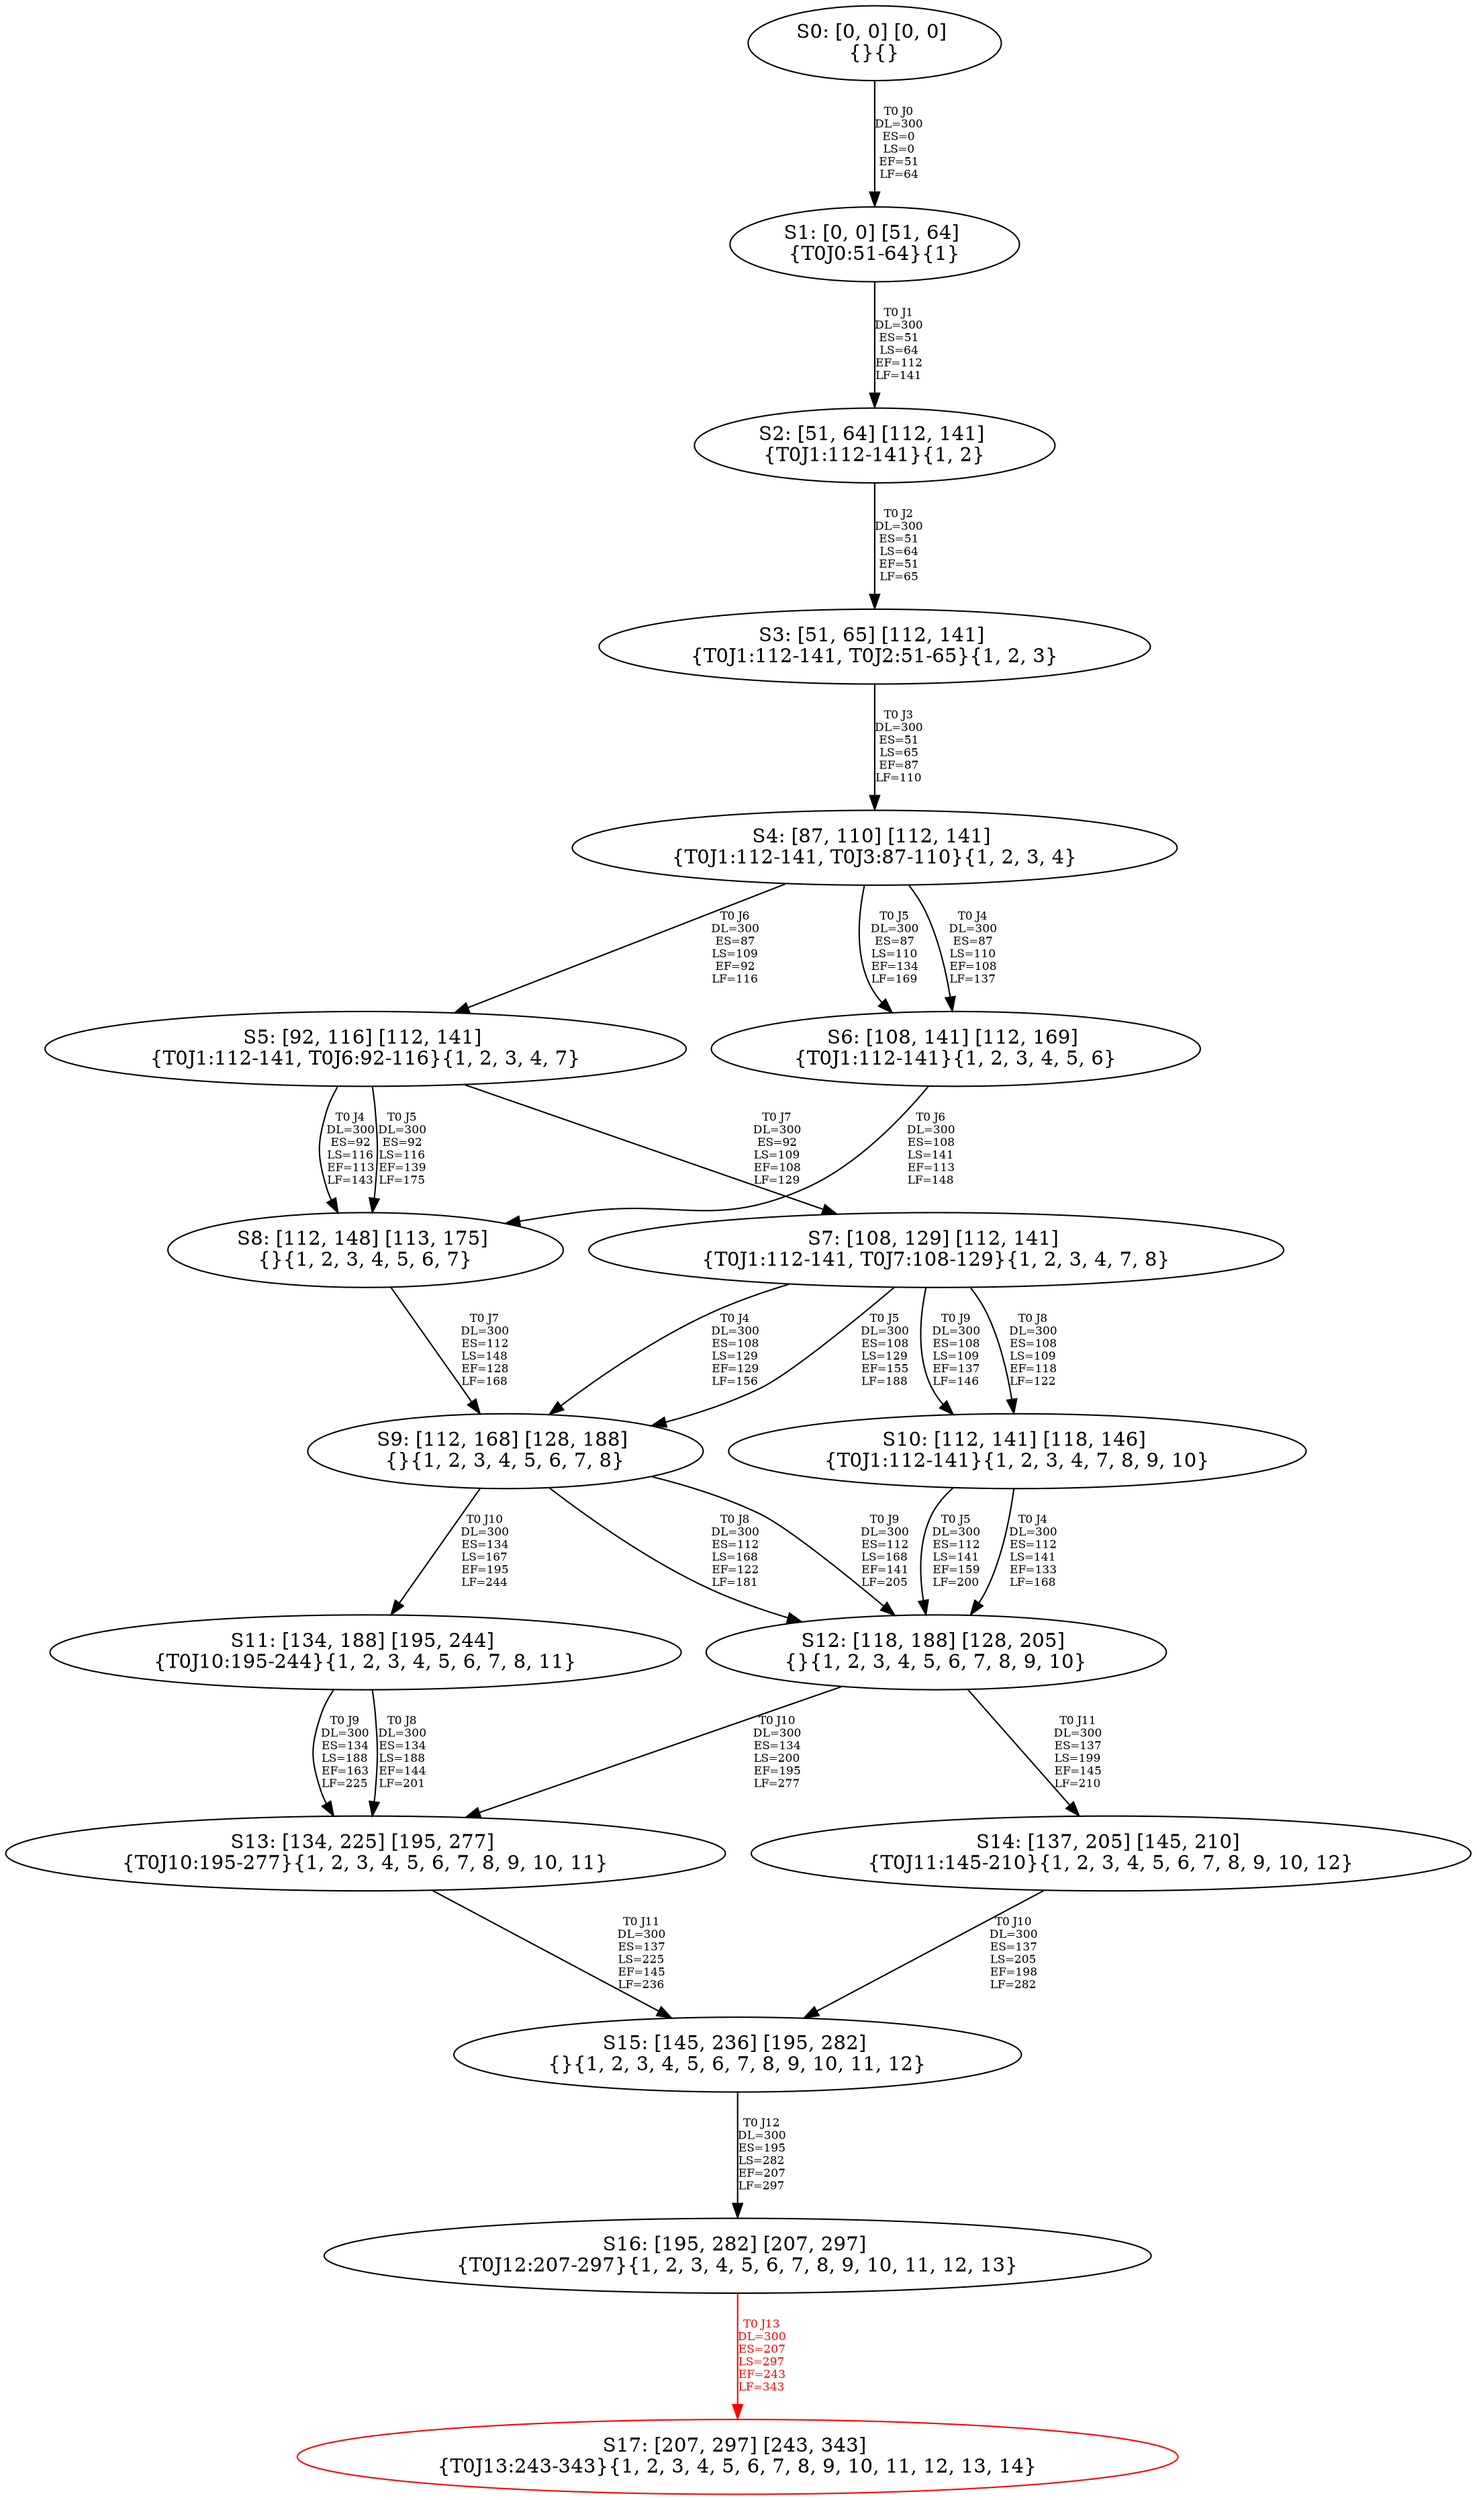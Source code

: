 digraph {
	S0[label="S0: [0, 0] [0, 0] \n{}{}"];
	S1[label="S1: [0, 0] [51, 64] \n{T0J0:51-64}{1}"];
	S2[label="S2: [51, 64] [112, 141] \n{T0J1:112-141}{1, 2}"];
	S3[label="S3: [51, 65] [112, 141] \n{T0J1:112-141, T0J2:51-65}{1, 2, 3}"];
	S4[label="S4: [87, 110] [112, 141] \n{T0J1:112-141, T0J3:87-110}{1, 2, 3, 4}"];
	S5[label="S5: [92, 116] [112, 141] \n{T0J1:112-141, T0J6:92-116}{1, 2, 3, 4, 7}"];
	S6[label="S6: [108, 141] [112, 169] \n{T0J1:112-141}{1, 2, 3, 4, 5, 6}"];
	S7[label="S7: [108, 129] [112, 141] \n{T0J1:112-141, T0J7:108-129}{1, 2, 3, 4, 7, 8}"];
	S8[label="S8: [112, 148] [113, 175] \n{}{1, 2, 3, 4, 5, 6, 7}"];
	S9[label="S9: [112, 168] [128, 188] \n{}{1, 2, 3, 4, 5, 6, 7, 8}"];
	S10[label="S10: [112, 141] [118, 146] \n{T0J1:112-141}{1, 2, 3, 4, 7, 8, 9, 10}"];
	S11[label="S11: [134, 188] [195, 244] \n{T0J10:195-244}{1, 2, 3, 4, 5, 6, 7, 8, 11}"];
	S12[label="S12: [118, 188] [128, 205] \n{}{1, 2, 3, 4, 5, 6, 7, 8, 9, 10}"];
	S13[label="S13: [134, 225] [195, 277] \n{T0J10:195-277}{1, 2, 3, 4, 5, 6, 7, 8, 9, 10, 11}"];
	S14[label="S14: [137, 205] [145, 210] \n{T0J11:145-210}{1, 2, 3, 4, 5, 6, 7, 8, 9, 10, 12}"];
	S15[label="S15: [145, 236] [195, 282] \n{}{1, 2, 3, 4, 5, 6, 7, 8, 9, 10, 11, 12}"];
	S16[label="S16: [195, 282] [207, 297] \n{T0J12:207-297}{1, 2, 3, 4, 5, 6, 7, 8, 9, 10, 11, 12, 13}"];
	S17[label="S17: [207, 297] [243, 343] \n{T0J13:243-343}{1, 2, 3, 4, 5, 6, 7, 8, 9, 10, 11, 12, 13, 14}"];
	S0 -> S1[label="T0 J0\nDL=300\nES=0\nLS=0\nEF=51\nLF=64",fontsize=8];
	S1 -> S2[label="T0 J1\nDL=300\nES=51\nLS=64\nEF=112\nLF=141",fontsize=8];
	S2 -> S3[label="T0 J2\nDL=300\nES=51\nLS=64\nEF=51\nLF=65",fontsize=8];
	S3 -> S4[label="T0 J3\nDL=300\nES=51\nLS=65\nEF=87\nLF=110",fontsize=8];
	S4 -> S6[label="T0 J4\nDL=300\nES=87\nLS=110\nEF=108\nLF=137",fontsize=8];
	S4 -> S6[label="T0 J5\nDL=300\nES=87\nLS=110\nEF=134\nLF=169",fontsize=8];
	S4 -> S5[label="T0 J6\nDL=300\nES=87\nLS=109\nEF=92\nLF=116",fontsize=8];
	S5 -> S8[label="T0 J4\nDL=300\nES=92\nLS=116\nEF=113\nLF=143",fontsize=8];
	S5 -> S8[label="T0 J5\nDL=300\nES=92\nLS=116\nEF=139\nLF=175",fontsize=8];
	S5 -> S7[label="T0 J7\nDL=300\nES=92\nLS=109\nEF=108\nLF=129",fontsize=8];
	S6 -> S8[label="T0 J6\nDL=300\nES=108\nLS=141\nEF=113\nLF=148",fontsize=8];
	S7 -> S9[label="T0 J4\nDL=300\nES=108\nLS=129\nEF=129\nLF=156",fontsize=8];
	S7 -> S9[label="T0 J5\nDL=300\nES=108\nLS=129\nEF=155\nLF=188",fontsize=8];
	S7 -> S10[label="T0 J8\nDL=300\nES=108\nLS=109\nEF=118\nLF=122",fontsize=8];
	S7 -> S10[label="T0 J9\nDL=300\nES=108\nLS=109\nEF=137\nLF=146",fontsize=8];
	S8 -> S9[label="T0 J7\nDL=300\nES=112\nLS=148\nEF=128\nLF=168",fontsize=8];
	S9 -> S12[label="T0 J8\nDL=300\nES=112\nLS=168\nEF=122\nLF=181",fontsize=8];
	S9 -> S12[label="T0 J9\nDL=300\nES=112\nLS=168\nEF=141\nLF=205",fontsize=8];
	S9 -> S11[label="T0 J10\nDL=300\nES=134\nLS=167\nEF=195\nLF=244",fontsize=8];
	S10 -> S12[label="T0 J4\nDL=300\nES=112\nLS=141\nEF=133\nLF=168",fontsize=8];
	S10 -> S12[label="T0 J5\nDL=300\nES=112\nLS=141\nEF=159\nLF=200",fontsize=8];
	S11 -> S13[label="T0 J8\nDL=300\nES=134\nLS=188\nEF=144\nLF=201",fontsize=8];
	S11 -> S13[label="T0 J9\nDL=300\nES=134\nLS=188\nEF=163\nLF=225",fontsize=8];
	S12 -> S13[label="T0 J10\nDL=300\nES=134\nLS=200\nEF=195\nLF=277",fontsize=8];
	S12 -> S14[label="T0 J11\nDL=300\nES=137\nLS=199\nEF=145\nLF=210",fontsize=8];
	S13 -> S15[label="T0 J11\nDL=300\nES=137\nLS=225\nEF=145\nLF=236",fontsize=8];
	S14 -> S15[label="T0 J10\nDL=300\nES=137\nLS=205\nEF=198\nLF=282",fontsize=8];
	S15 -> S16[label="T0 J12\nDL=300\nES=195\nLS=282\nEF=207\nLF=297",fontsize=8];
	S16 -> S17[label="T0 J13\nDL=300\nES=207\nLS=297\nEF=243\nLF=343",color=Red,fontcolor=Red,fontsize=8];
S17[color=Red];
}
